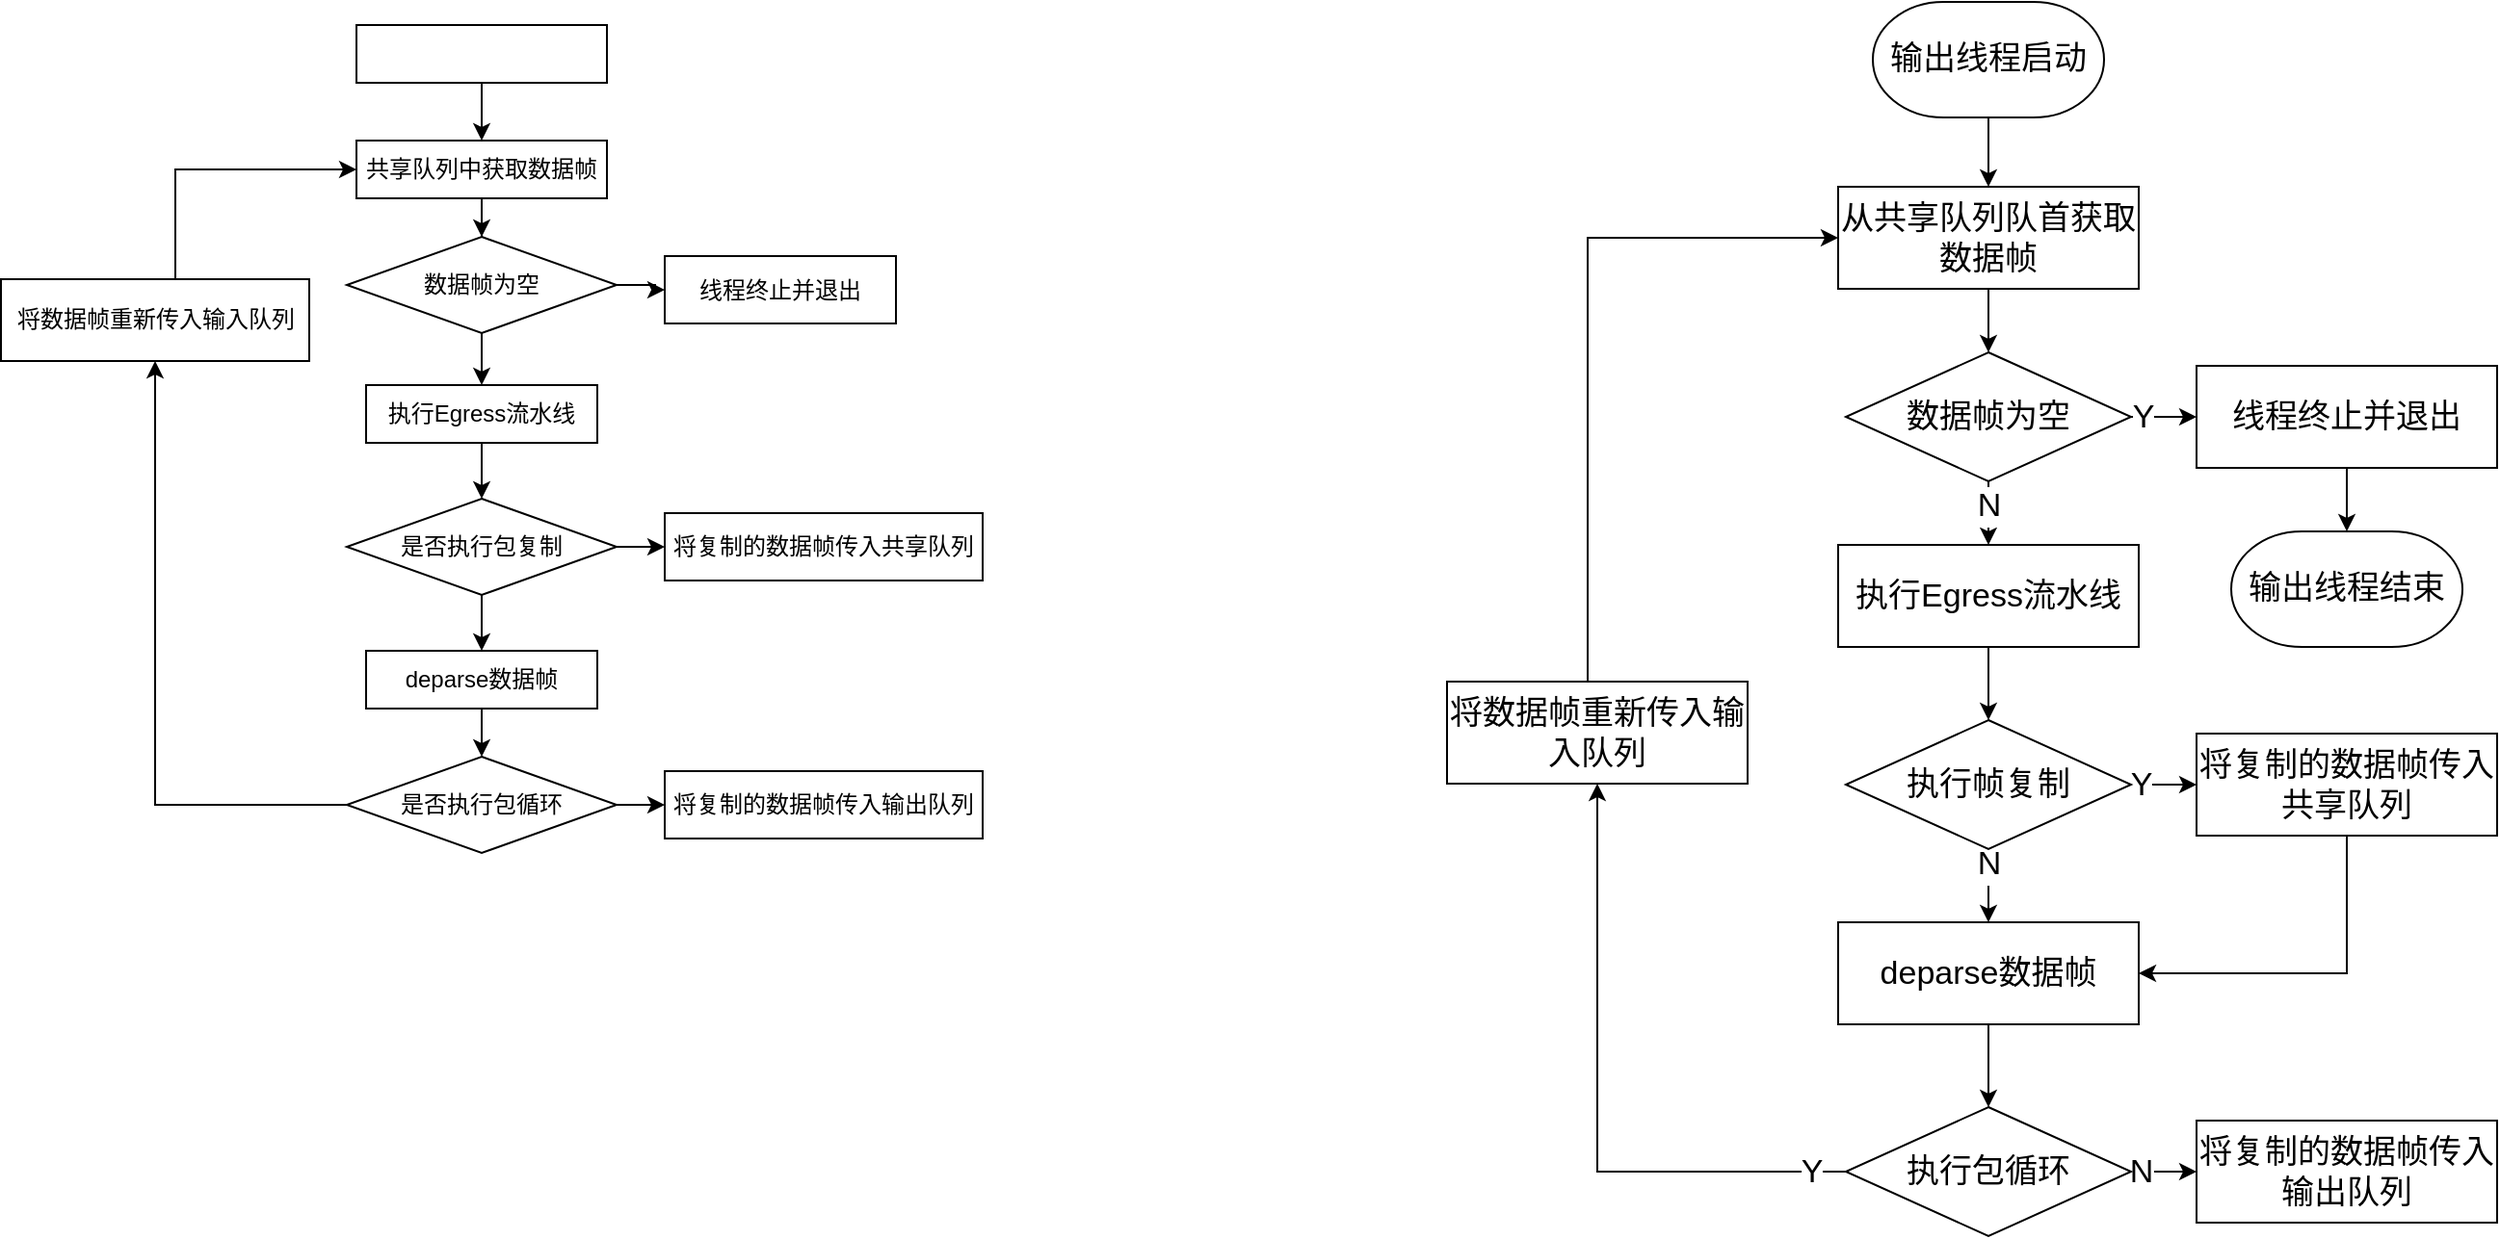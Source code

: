 <mxfile version="14.6.6" type="github">
  <diagram id="XYINF_8wvX3YzZv-r1rA" name="Page-1">
    <mxGraphModel dx="1422" dy="706" grid="0" gridSize="10" guides="1" tooltips="1" connect="1" arrows="1" fold="1" page="0" pageScale="1" pageWidth="827" pageHeight="1169" math="0" shadow="0">
      <root>
        <mxCell id="0" />
        <mxCell id="1" parent="0" />
        <mxCell id="lxAqtbLrQGdeszAJHttK-1" value="" style="edgeStyle=orthogonalEdgeStyle;rounded=0;orthogonalLoop=1;jettySize=auto;html=1;" parent="1" source="lxAqtbLrQGdeszAJHttK-2" target="lxAqtbLrQGdeszAJHttK-5" edge="1">
          <mxGeometry relative="1" as="geometry" />
        </mxCell>
        <mxCell id="lxAqtbLrQGdeszAJHttK-2" value="共享队列中获取数据帧" style="rounded=0;whiteSpace=wrap;html=1;" parent="1" vertex="1">
          <mxGeometry x="320" y="150" width="130" height="30" as="geometry" />
        </mxCell>
        <mxCell id="lxAqtbLrQGdeszAJHttK-3" value="" style="edgeStyle=orthogonalEdgeStyle;rounded=0;orthogonalLoop=1;jettySize=auto;html=1;" parent="1" source="lxAqtbLrQGdeszAJHttK-5" target="lxAqtbLrQGdeszAJHttK-6" edge="1">
          <mxGeometry relative="1" as="geometry" />
        </mxCell>
        <mxCell id="lxAqtbLrQGdeszAJHttK-5" value="数据帧为空" style="rhombus;whiteSpace=wrap;html=1;" parent="1" vertex="1">
          <mxGeometry x="315" y="200" width="140" height="50" as="geometry" />
        </mxCell>
        <mxCell id="lxAqtbLrQGdeszAJHttK-6" value="线程终止并退出" style="rounded=0;whiteSpace=wrap;html=1;" parent="1" vertex="1">
          <mxGeometry x="480" y="210" width="120" height="35" as="geometry" />
        </mxCell>
        <mxCell id="lxAqtbLrQGdeszAJHttK-7" value="" style="edgeStyle=orthogonalEdgeStyle;rounded=0;orthogonalLoop=1;jettySize=auto;html=1;" parent="1" source="lxAqtbLrQGdeszAJHttK-8" target="lxAqtbLrQGdeszAJHttK-2" edge="1">
          <mxGeometry relative="1" as="geometry" />
        </mxCell>
        <mxCell id="lxAqtbLrQGdeszAJHttK-8" value="" style="rounded=0;whiteSpace=wrap;html=1;" parent="1" vertex="1">
          <mxGeometry x="320" y="90" width="130" height="30" as="geometry" />
        </mxCell>
        <mxCell id="lxAqtbLrQGdeszAJHttK-12" value="" style="edgeStyle=orthogonalEdgeStyle;rounded=0;orthogonalLoop=1;jettySize=auto;html=1;exitX=0.5;exitY=1;exitDx=0;exitDy=0;" parent="1" source="lxAqtbLrQGdeszAJHttK-5" target="lxAqtbLrQGdeszAJHttK-16" edge="1">
          <mxGeometry relative="1" as="geometry">
            <mxPoint x="385" y="370" as="sourcePoint" />
          </mxGeometry>
        </mxCell>
        <mxCell id="lxAqtbLrQGdeszAJHttK-15" value="" style="edgeStyle=orthogonalEdgeStyle;rounded=0;orthogonalLoop=1;jettySize=auto;html=1;" parent="1" source="lxAqtbLrQGdeszAJHttK-16" target="lxAqtbLrQGdeszAJHttK-19" edge="1">
          <mxGeometry relative="1" as="geometry" />
        </mxCell>
        <mxCell id="lxAqtbLrQGdeszAJHttK-16" value="执行Egress流水线" style="whiteSpace=wrap;html=1;" parent="1" vertex="1">
          <mxGeometry x="325" y="277" width="120" height="30" as="geometry" />
        </mxCell>
        <mxCell id="lxAqtbLrQGdeszAJHttK-17" value="" style="edgeStyle=orthogonalEdgeStyle;rounded=0;orthogonalLoop=1;jettySize=auto;html=1;exitX=1;exitY=0.5;exitDx=0;exitDy=0;" parent="1" source="lxAqtbLrQGdeszAJHttK-19" target="lxAqtbLrQGdeszAJHttK-20" edge="1">
          <mxGeometry relative="1" as="geometry">
            <Array as="points">
              <mxPoint x="503" y="361" />
              <mxPoint x="503" y="361" />
            </Array>
          </mxGeometry>
        </mxCell>
        <mxCell id="lxAqtbLrQGdeszAJHttK-18" value="" style="edgeStyle=orthogonalEdgeStyle;rounded=0;orthogonalLoop=1;jettySize=auto;html=1;entryX=0.5;entryY=0;entryDx=0;entryDy=0;" parent="1" source="lxAqtbLrQGdeszAJHttK-19" target="lxAqtbLrQGdeszAJHttK-34" edge="1">
          <mxGeometry relative="1" as="geometry">
            <mxPoint x="385" y="416" as="targetPoint" />
          </mxGeometry>
        </mxCell>
        <mxCell id="lxAqtbLrQGdeszAJHttK-19" value="是否执行包复制" style="rhombus;whiteSpace=wrap;html=1;" parent="1" vertex="1">
          <mxGeometry x="315" y="336" width="140" height="50" as="geometry" />
        </mxCell>
        <mxCell id="lxAqtbLrQGdeszAJHttK-20" value="将复制的数据帧传入共享队列" style="whiteSpace=wrap;html=1;" parent="1" vertex="1">
          <mxGeometry x="480" y="343.5" width="165" height="35" as="geometry" />
        </mxCell>
        <mxCell id="lxAqtbLrQGdeszAJHttK-42" value="" style="edgeStyle=orthogonalEdgeStyle;rounded=0;orthogonalLoop=1;jettySize=auto;html=1;" parent="1" source="lxAqtbLrQGdeszAJHttK-28" target="lxAqtbLrQGdeszAJHttK-30" edge="1">
          <mxGeometry relative="1" as="geometry" />
        </mxCell>
        <mxCell id="lxAqtbLrQGdeszAJHttK-43" value="" style="edgeStyle=orthogonalEdgeStyle;rounded=0;orthogonalLoop=1;jettySize=auto;html=1;" parent="1" source="lxAqtbLrQGdeszAJHttK-28" target="lxAqtbLrQGdeszAJHttK-38" edge="1">
          <mxGeometry relative="1" as="geometry" />
        </mxCell>
        <mxCell id="lxAqtbLrQGdeszAJHttK-28" value="是否执行包循环" style="rhombus;whiteSpace=wrap;html=1;" parent="1" vertex="1">
          <mxGeometry x="315" y="470" width="140" height="50" as="geometry" />
        </mxCell>
        <mxCell id="lxAqtbLrQGdeszAJHttK-29" value="" style="edgeStyle=orthogonalEdgeStyle;rounded=0;orthogonalLoop=1;jettySize=auto;html=1;entryX=0;entryY=0.5;entryDx=0;entryDy=0;" parent="1" source="lxAqtbLrQGdeszAJHttK-30" target="lxAqtbLrQGdeszAJHttK-2" edge="1">
          <mxGeometry relative="1" as="geometry">
            <mxPoint x="210" y="459.75" as="targetPoint" />
            <Array as="points">
              <mxPoint x="226" y="165" />
            </Array>
          </mxGeometry>
        </mxCell>
        <mxCell id="lxAqtbLrQGdeszAJHttK-30" value="将数据帧重新传入输入队列" style="whiteSpace=wrap;html=1;" parent="1" vertex="1">
          <mxGeometry x="135.5" y="222" width="160" height="42.5" as="geometry" />
        </mxCell>
        <mxCell id="lxAqtbLrQGdeszAJHttK-41" value="" style="edgeStyle=orthogonalEdgeStyle;rounded=0;orthogonalLoop=1;jettySize=auto;html=1;" parent="1" source="lxAqtbLrQGdeszAJHttK-34" target="lxAqtbLrQGdeszAJHttK-28" edge="1">
          <mxGeometry relative="1" as="geometry" />
        </mxCell>
        <mxCell id="lxAqtbLrQGdeszAJHttK-34" value="deparse数据帧" style="whiteSpace=wrap;html=1;" parent="1" vertex="1">
          <mxGeometry x="325" y="415" width="120" height="30" as="geometry" />
        </mxCell>
        <mxCell id="lxAqtbLrQGdeszAJHttK-38" value="将复制的数据帧传入输出队列" style="whiteSpace=wrap;html=1;" parent="1" vertex="1">
          <mxGeometry x="480" y="477.5" width="165" height="35" as="geometry" />
        </mxCell>
        <mxCell id="BoqRwnU2q2R2DuvIo1M9-23" value="" style="edgeStyle=orthogonalEdgeStyle;rounded=0;orthogonalLoop=1;jettySize=auto;html=1;fontSize=17;" edge="1" parent="1" source="BoqRwnU2q2R2DuvIo1M9-1" target="BoqRwnU2q2R2DuvIo1M9-2">
          <mxGeometry relative="1" as="geometry" />
        </mxCell>
        <mxCell id="BoqRwnU2q2R2DuvIo1M9-1" value="&lt;span style=&quot;font-size: 17px;&quot;&gt;输出线程启动&lt;/span&gt;" style="strokeWidth=1;html=1;shape=mxgraph.flowchart.terminator;whiteSpace=wrap;fontSize=17;" vertex="1" parent="1">
          <mxGeometry x="1107" y="78" width="120" height="60" as="geometry" />
        </mxCell>
        <mxCell id="BoqRwnU2q2R2DuvIo1M9-6" value="" style="edgeStyle=orthogonalEdgeStyle;rounded=0;orthogonalLoop=1;jettySize=auto;html=1;fontSize=17;" edge="1" parent="1" source="BoqRwnU2q2R2DuvIo1M9-2" target="BoqRwnU2q2R2DuvIo1M9-3">
          <mxGeometry relative="1" as="geometry" />
        </mxCell>
        <mxCell id="BoqRwnU2q2R2DuvIo1M9-2" value="&lt;span style=&quot;font-size: 17px;&quot;&gt;从共享队列队首获取数据帧&lt;/span&gt;" style="rounded=0;whiteSpace=wrap;html=1;fontSize=17;" vertex="1" parent="1">
          <mxGeometry x="1089" y="174" width="156" height="53" as="geometry" />
        </mxCell>
        <mxCell id="BoqRwnU2q2R2DuvIo1M9-5" value="Y" style="edgeStyle=orthogonalEdgeStyle;rounded=0;orthogonalLoop=1;jettySize=auto;html=1;fontSize=17;" edge="1" parent="1" source="BoqRwnU2q2R2DuvIo1M9-3" target="BoqRwnU2q2R2DuvIo1M9-4">
          <mxGeometry x="-0.739" relative="1" as="geometry">
            <mxPoint as="offset" />
          </mxGeometry>
        </mxCell>
        <mxCell id="BoqRwnU2q2R2DuvIo1M9-8" value="N" style="edgeStyle=orthogonalEdgeStyle;rounded=0;orthogonalLoop=1;jettySize=auto;html=1;fontSize=17;" edge="1" parent="1" source="BoqRwnU2q2R2DuvIo1M9-3" target="BoqRwnU2q2R2DuvIo1M9-7">
          <mxGeometry x="0.149" relative="1" as="geometry">
            <mxPoint as="offset" />
          </mxGeometry>
        </mxCell>
        <mxCell id="BoqRwnU2q2R2DuvIo1M9-3" value="数据帧为空" style="rhombus;whiteSpace=wrap;html=1;fontSize=17;" vertex="1" parent="1">
          <mxGeometry x="1093" y="260" width="148" height="67" as="geometry" />
        </mxCell>
        <mxCell id="BoqRwnU2q2R2DuvIo1M9-29" value="" style="edgeStyle=orthogonalEdgeStyle;rounded=0;orthogonalLoop=1;jettySize=auto;html=1;fontSize=17;" edge="1" parent="1" source="BoqRwnU2q2R2DuvIo1M9-4" target="BoqRwnU2q2R2DuvIo1M9-28">
          <mxGeometry relative="1" as="geometry" />
        </mxCell>
        <mxCell id="BoqRwnU2q2R2DuvIo1M9-4" value="&#xa;&#xa;&lt;span style=&quot;color: rgb(0, 0, 0); font-family: helvetica; font-size: 17px; font-style: normal; font-weight: 400; letter-spacing: normal; text-align: center; text-indent: 0px; text-transform: none; word-spacing: 0px; background-color: rgb(255, 255, 255); display: inline; float: none;&quot;&gt;线程终止并退出&lt;/span&gt;&#xa;&#xa;" style="rounded=0;whiteSpace=wrap;html=1;fontSize=17;" vertex="1" parent="1">
          <mxGeometry x="1275" y="267" width="156" height="53" as="geometry" />
        </mxCell>
        <mxCell id="BoqRwnU2q2R2DuvIo1M9-11" value="" style="edgeStyle=orthogonalEdgeStyle;rounded=0;orthogonalLoop=1;jettySize=auto;html=1;fontSize=17;" edge="1" parent="1" source="BoqRwnU2q2R2DuvIo1M9-7" target="BoqRwnU2q2R2DuvIo1M9-9">
          <mxGeometry relative="1" as="geometry" />
        </mxCell>
        <mxCell id="BoqRwnU2q2R2DuvIo1M9-7" value="&lt;span style=&quot;font-size: 17px;&quot;&gt;执行Egress流水线&lt;/span&gt;" style="rounded=0;whiteSpace=wrap;html=1;fontSize=17;" vertex="1" parent="1">
          <mxGeometry x="1089" y="360" width="156" height="53" as="geometry" />
        </mxCell>
        <mxCell id="BoqRwnU2q2R2DuvIo1M9-12" value="Y" style="edgeStyle=orthogonalEdgeStyle;rounded=0;orthogonalLoop=1;jettySize=auto;html=1;fontSize=17;" edge="1" parent="1" source="BoqRwnU2q2R2DuvIo1M9-9" target="BoqRwnU2q2R2DuvIo1M9-10">
          <mxGeometry x="-0.783" relative="1" as="geometry">
            <mxPoint as="offset" />
          </mxGeometry>
        </mxCell>
        <mxCell id="BoqRwnU2q2R2DuvIo1M9-15" value="N" style="edgeStyle=orthogonalEdgeStyle;rounded=0;orthogonalLoop=1;jettySize=auto;html=1;fontSize=17;" edge="1" parent="1" source="BoqRwnU2q2R2DuvIo1M9-9" target="BoqRwnU2q2R2DuvIo1M9-14">
          <mxGeometry x="-0.619" relative="1" as="geometry">
            <mxPoint as="offset" />
          </mxGeometry>
        </mxCell>
        <mxCell id="BoqRwnU2q2R2DuvIo1M9-9" value="执行帧复制" style="rhombus;whiteSpace=wrap;html=1;fontSize=17;" vertex="1" parent="1">
          <mxGeometry x="1093" y="451" width="148" height="67" as="geometry" />
        </mxCell>
        <mxCell id="BoqRwnU2q2R2DuvIo1M9-26" value="" style="edgeStyle=orthogonalEdgeStyle;rounded=0;orthogonalLoop=1;jettySize=auto;html=1;entryX=1;entryY=0.5;entryDx=0;entryDy=0;fontSize=17;" edge="1" parent="1" source="BoqRwnU2q2R2DuvIo1M9-10" target="BoqRwnU2q2R2DuvIo1M9-14">
          <mxGeometry relative="1" as="geometry">
            <mxPoint x="1353" y="587.5" as="targetPoint" />
            <Array as="points">
              <mxPoint x="1353" y="583" />
            </Array>
          </mxGeometry>
        </mxCell>
        <mxCell id="BoqRwnU2q2R2DuvIo1M9-10" value="将复制的数据帧传入共享队列" style="rounded=0;whiteSpace=wrap;html=1;fontSize=17;" vertex="1" parent="1">
          <mxGeometry x="1275" y="458" width="156" height="53" as="geometry" />
        </mxCell>
        <mxCell id="BoqRwnU2q2R2DuvIo1M9-24" value="" style="edgeStyle=orthogonalEdgeStyle;rounded=0;orthogonalLoop=1;jettySize=auto;html=1;fontSize=17;" edge="1" parent="1" source="BoqRwnU2q2R2DuvIo1M9-14" target="BoqRwnU2q2R2DuvIo1M9-16">
          <mxGeometry relative="1" as="geometry" />
        </mxCell>
        <mxCell id="BoqRwnU2q2R2DuvIo1M9-14" value="deparse数据帧" style="rounded=0;whiteSpace=wrap;html=1;fontSize=17;" vertex="1" parent="1">
          <mxGeometry x="1089" y="556" width="156" height="53" as="geometry" />
        </mxCell>
        <mxCell id="BoqRwnU2q2R2DuvIo1M9-20" value="Y" style="edgeStyle=orthogonalEdgeStyle;rounded=0;orthogonalLoop=1;jettySize=auto;html=1;entryX=0.5;entryY=1;entryDx=0;entryDy=0;fontSize=17;" edge="1" parent="1" source="BoqRwnU2q2R2DuvIo1M9-16" target="BoqRwnU2q2R2DuvIo1M9-18">
          <mxGeometry x="-0.891" relative="1" as="geometry">
            <mxPoint x="999" y="685.5" as="targetPoint" />
            <mxPoint as="offset" />
          </mxGeometry>
        </mxCell>
        <mxCell id="BoqRwnU2q2R2DuvIo1M9-27" value="N" style="edgeStyle=orthogonalEdgeStyle;rounded=0;orthogonalLoop=1;jettySize=auto;html=1;fontSize=17;" edge="1" parent="1" source="BoqRwnU2q2R2DuvIo1M9-16" target="BoqRwnU2q2R2DuvIo1M9-17">
          <mxGeometry x="-0.783" relative="1" as="geometry">
            <mxPoint as="offset" />
          </mxGeometry>
        </mxCell>
        <mxCell id="BoqRwnU2q2R2DuvIo1M9-16" value="执行包循环" style="rhombus;whiteSpace=wrap;html=1;fontSize=17;" vertex="1" parent="1">
          <mxGeometry x="1093" y="652" width="148" height="67" as="geometry" />
        </mxCell>
        <mxCell id="BoqRwnU2q2R2DuvIo1M9-17" value="将复制的数据帧传入输出队列" style="rounded=0;whiteSpace=wrap;html=1;fontSize=17;" vertex="1" parent="1">
          <mxGeometry x="1275" y="659" width="156" height="53" as="geometry" />
        </mxCell>
        <mxCell id="BoqRwnU2q2R2DuvIo1M9-22" value="" style="edgeStyle=orthogonalEdgeStyle;rounded=0;orthogonalLoop=1;jettySize=auto;html=1;entryX=0;entryY=0.5;entryDx=0;entryDy=0;fontSize=17;" edge="1" parent="1" source="BoqRwnU2q2R2DuvIo1M9-18" target="BoqRwnU2q2R2DuvIo1M9-2">
          <mxGeometry relative="1" as="geometry">
            <mxPoint x="964" y="354.5" as="targetPoint" />
            <Array as="points">
              <mxPoint x="959" y="201" />
            </Array>
          </mxGeometry>
        </mxCell>
        <mxCell id="BoqRwnU2q2R2DuvIo1M9-18" value="将数据帧重新传入输入队列" style="rounded=0;whiteSpace=wrap;html=1;fontSize=17;" vertex="1" parent="1">
          <mxGeometry x="886" y="431" width="156" height="53" as="geometry" />
        </mxCell>
        <mxCell id="BoqRwnU2q2R2DuvIo1M9-28" value="&lt;span style=&quot;font-size: 17px&quot;&gt;输出线程结束&lt;/span&gt;" style="strokeWidth=1;html=1;shape=mxgraph.flowchart.terminator;whiteSpace=wrap;fontSize=17;" vertex="1" parent="1">
          <mxGeometry x="1293" y="353" width="120" height="60" as="geometry" />
        </mxCell>
      </root>
    </mxGraphModel>
  </diagram>
</mxfile>
